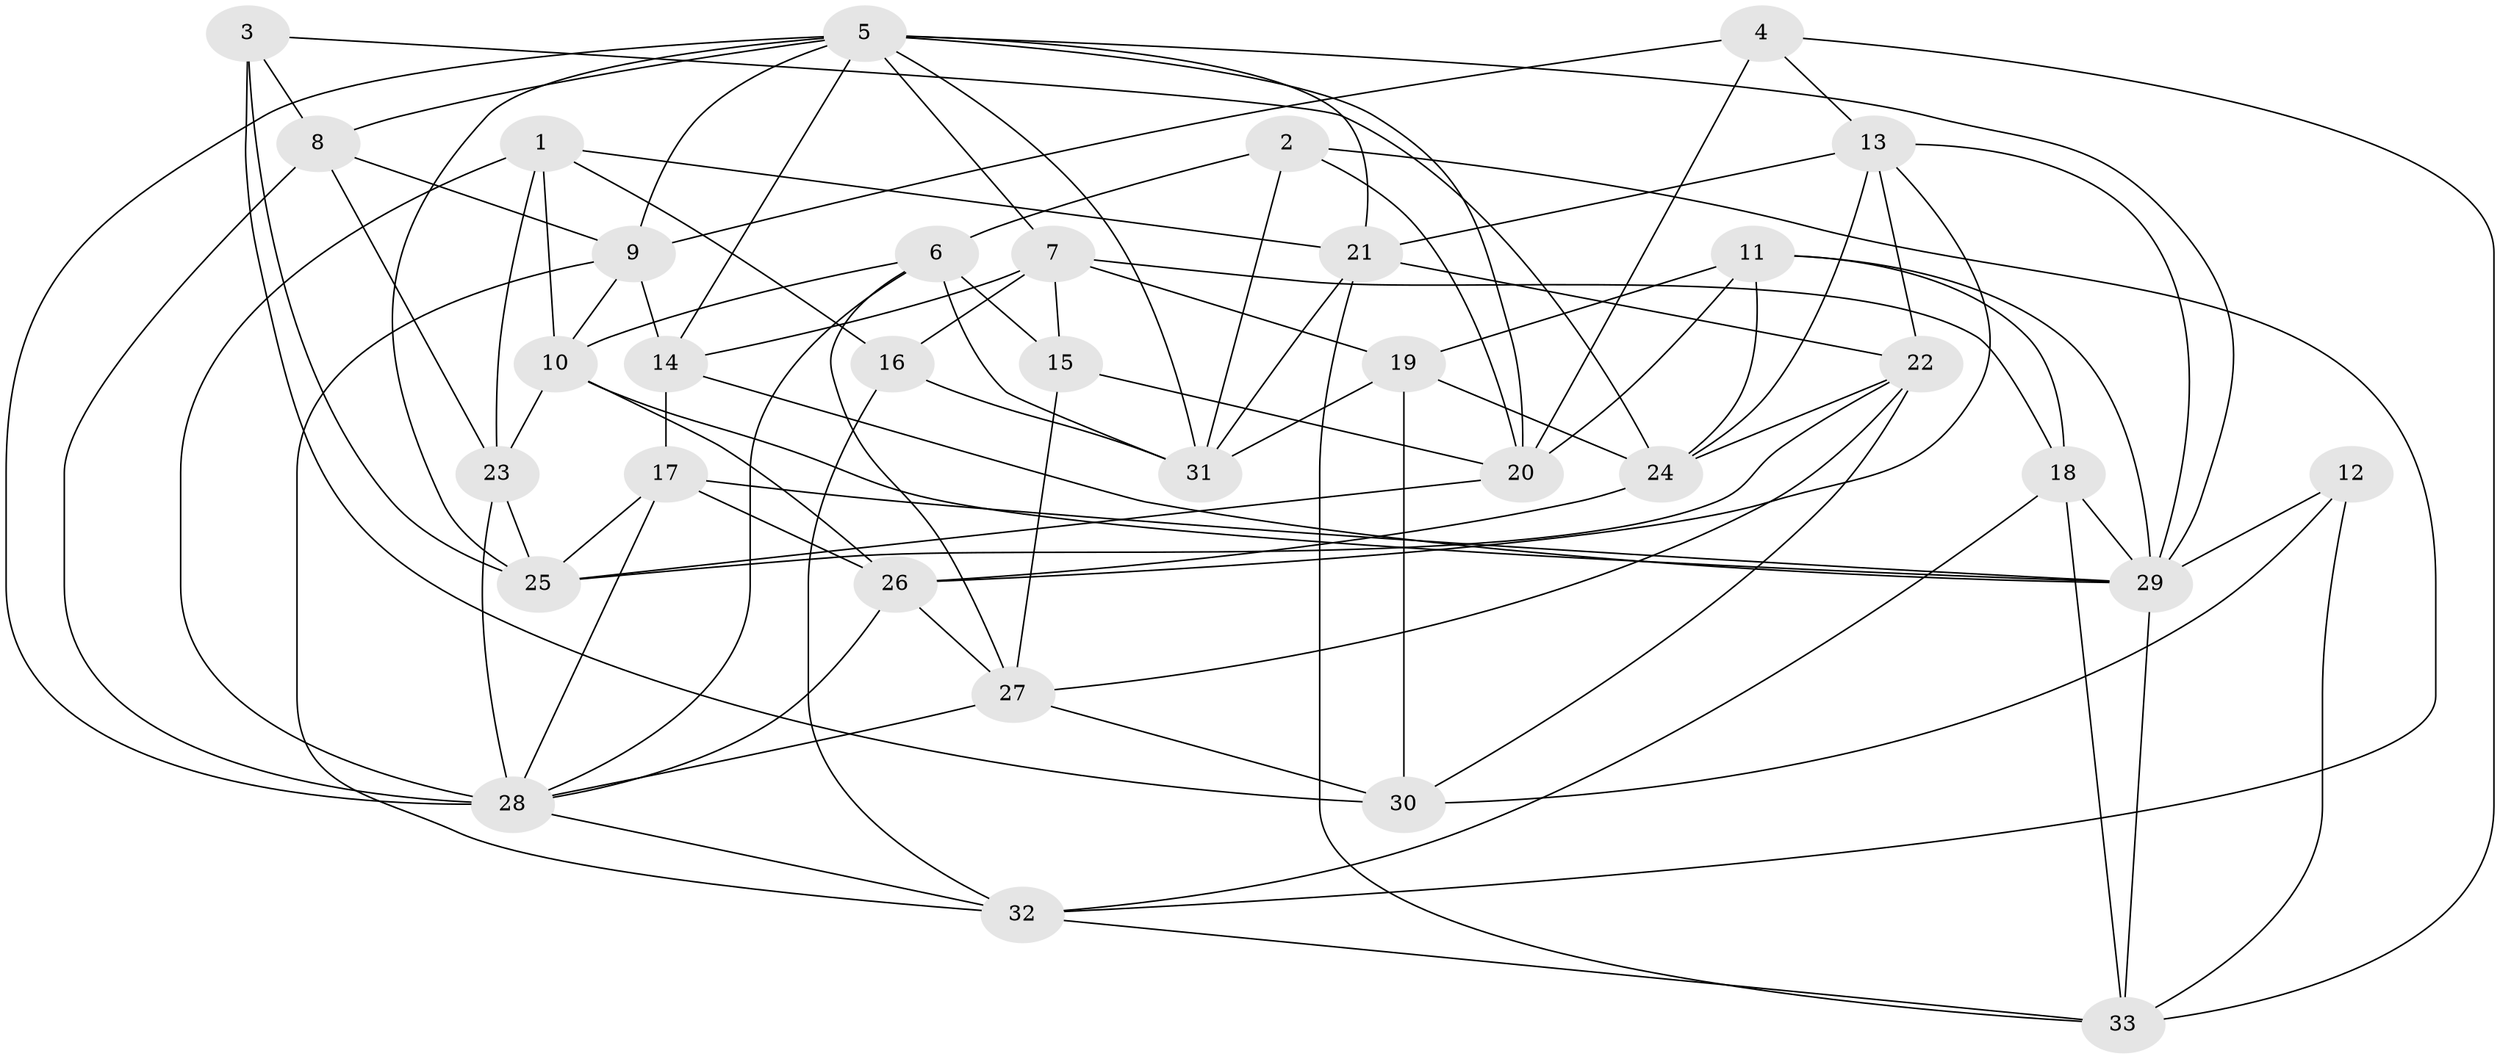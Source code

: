 // original degree distribution, {4: 1.0}
// Generated by graph-tools (version 1.1) at 2025/26/03/09/25 03:26:50]
// undirected, 33 vertices, 93 edges
graph export_dot {
graph [start="1"]
  node [color=gray90,style=filled];
  1;
  2;
  3;
  4;
  5;
  6;
  7;
  8;
  9;
  10;
  11;
  12;
  13;
  14;
  15;
  16;
  17;
  18;
  19;
  20;
  21;
  22;
  23;
  24;
  25;
  26;
  27;
  28;
  29;
  30;
  31;
  32;
  33;
  1 -- 10 [weight=1.0];
  1 -- 16 [weight=1.0];
  1 -- 21 [weight=1.0];
  1 -- 23 [weight=1.0];
  1 -- 28 [weight=2.0];
  2 -- 6 [weight=1.0];
  2 -- 20 [weight=1.0];
  2 -- 31 [weight=1.0];
  2 -- 32 [weight=1.0];
  3 -- 8 [weight=1.0];
  3 -- 24 [weight=1.0];
  3 -- 25 [weight=1.0];
  3 -- 30 [weight=1.0];
  4 -- 9 [weight=1.0];
  4 -- 13 [weight=1.0];
  4 -- 20 [weight=1.0];
  4 -- 33 [weight=1.0];
  5 -- 7 [weight=1.0];
  5 -- 8 [weight=1.0];
  5 -- 9 [weight=1.0];
  5 -- 14 [weight=1.0];
  5 -- 20 [weight=1.0];
  5 -- 21 [weight=1.0];
  5 -- 25 [weight=1.0];
  5 -- 28 [weight=1.0];
  5 -- 29 [weight=1.0];
  5 -- 31 [weight=1.0];
  6 -- 10 [weight=1.0];
  6 -- 15 [weight=1.0];
  6 -- 27 [weight=1.0];
  6 -- 28 [weight=1.0];
  6 -- 31 [weight=1.0];
  7 -- 14 [weight=1.0];
  7 -- 15 [weight=1.0];
  7 -- 16 [weight=1.0];
  7 -- 18 [weight=1.0];
  7 -- 19 [weight=1.0];
  8 -- 9 [weight=1.0];
  8 -- 23 [weight=2.0];
  8 -- 28 [weight=1.0];
  9 -- 10 [weight=1.0];
  9 -- 14 [weight=1.0];
  9 -- 32 [weight=1.0];
  10 -- 23 [weight=1.0];
  10 -- 26 [weight=1.0];
  10 -- 29 [weight=1.0];
  11 -- 18 [weight=2.0];
  11 -- 19 [weight=1.0];
  11 -- 20 [weight=1.0];
  11 -- 24 [weight=1.0];
  11 -- 29 [weight=1.0];
  12 -- 29 [weight=2.0];
  12 -- 30 [weight=1.0];
  12 -- 33 [weight=1.0];
  13 -- 21 [weight=1.0];
  13 -- 22 [weight=1.0];
  13 -- 24 [weight=1.0];
  13 -- 26 [weight=1.0];
  13 -- 29 [weight=1.0];
  14 -- 17 [weight=2.0];
  14 -- 29 [weight=1.0];
  15 -- 20 [weight=1.0];
  15 -- 27 [weight=1.0];
  16 -- 31 [weight=1.0];
  16 -- 32 [weight=1.0];
  17 -- 25 [weight=1.0];
  17 -- 26 [weight=1.0];
  17 -- 28 [weight=1.0];
  17 -- 29 [weight=1.0];
  18 -- 29 [weight=1.0];
  18 -- 32 [weight=1.0];
  18 -- 33 [weight=1.0];
  19 -- 24 [weight=1.0];
  19 -- 30 [weight=2.0];
  19 -- 31 [weight=1.0];
  20 -- 25 [weight=1.0];
  21 -- 22 [weight=1.0];
  21 -- 31 [weight=1.0];
  21 -- 33 [weight=1.0];
  22 -- 24 [weight=1.0];
  22 -- 25 [weight=1.0];
  22 -- 27 [weight=1.0];
  22 -- 30 [weight=1.0];
  23 -- 25 [weight=1.0];
  23 -- 28 [weight=1.0];
  24 -- 26 [weight=1.0];
  26 -- 27 [weight=1.0];
  26 -- 28 [weight=1.0];
  27 -- 28 [weight=1.0];
  27 -- 30 [weight=1.0];
  28 -- 32 [weight=1.0];
  29 -- 33 [weight=1.0];
  32 -- 33 [weight=1.0];
}
